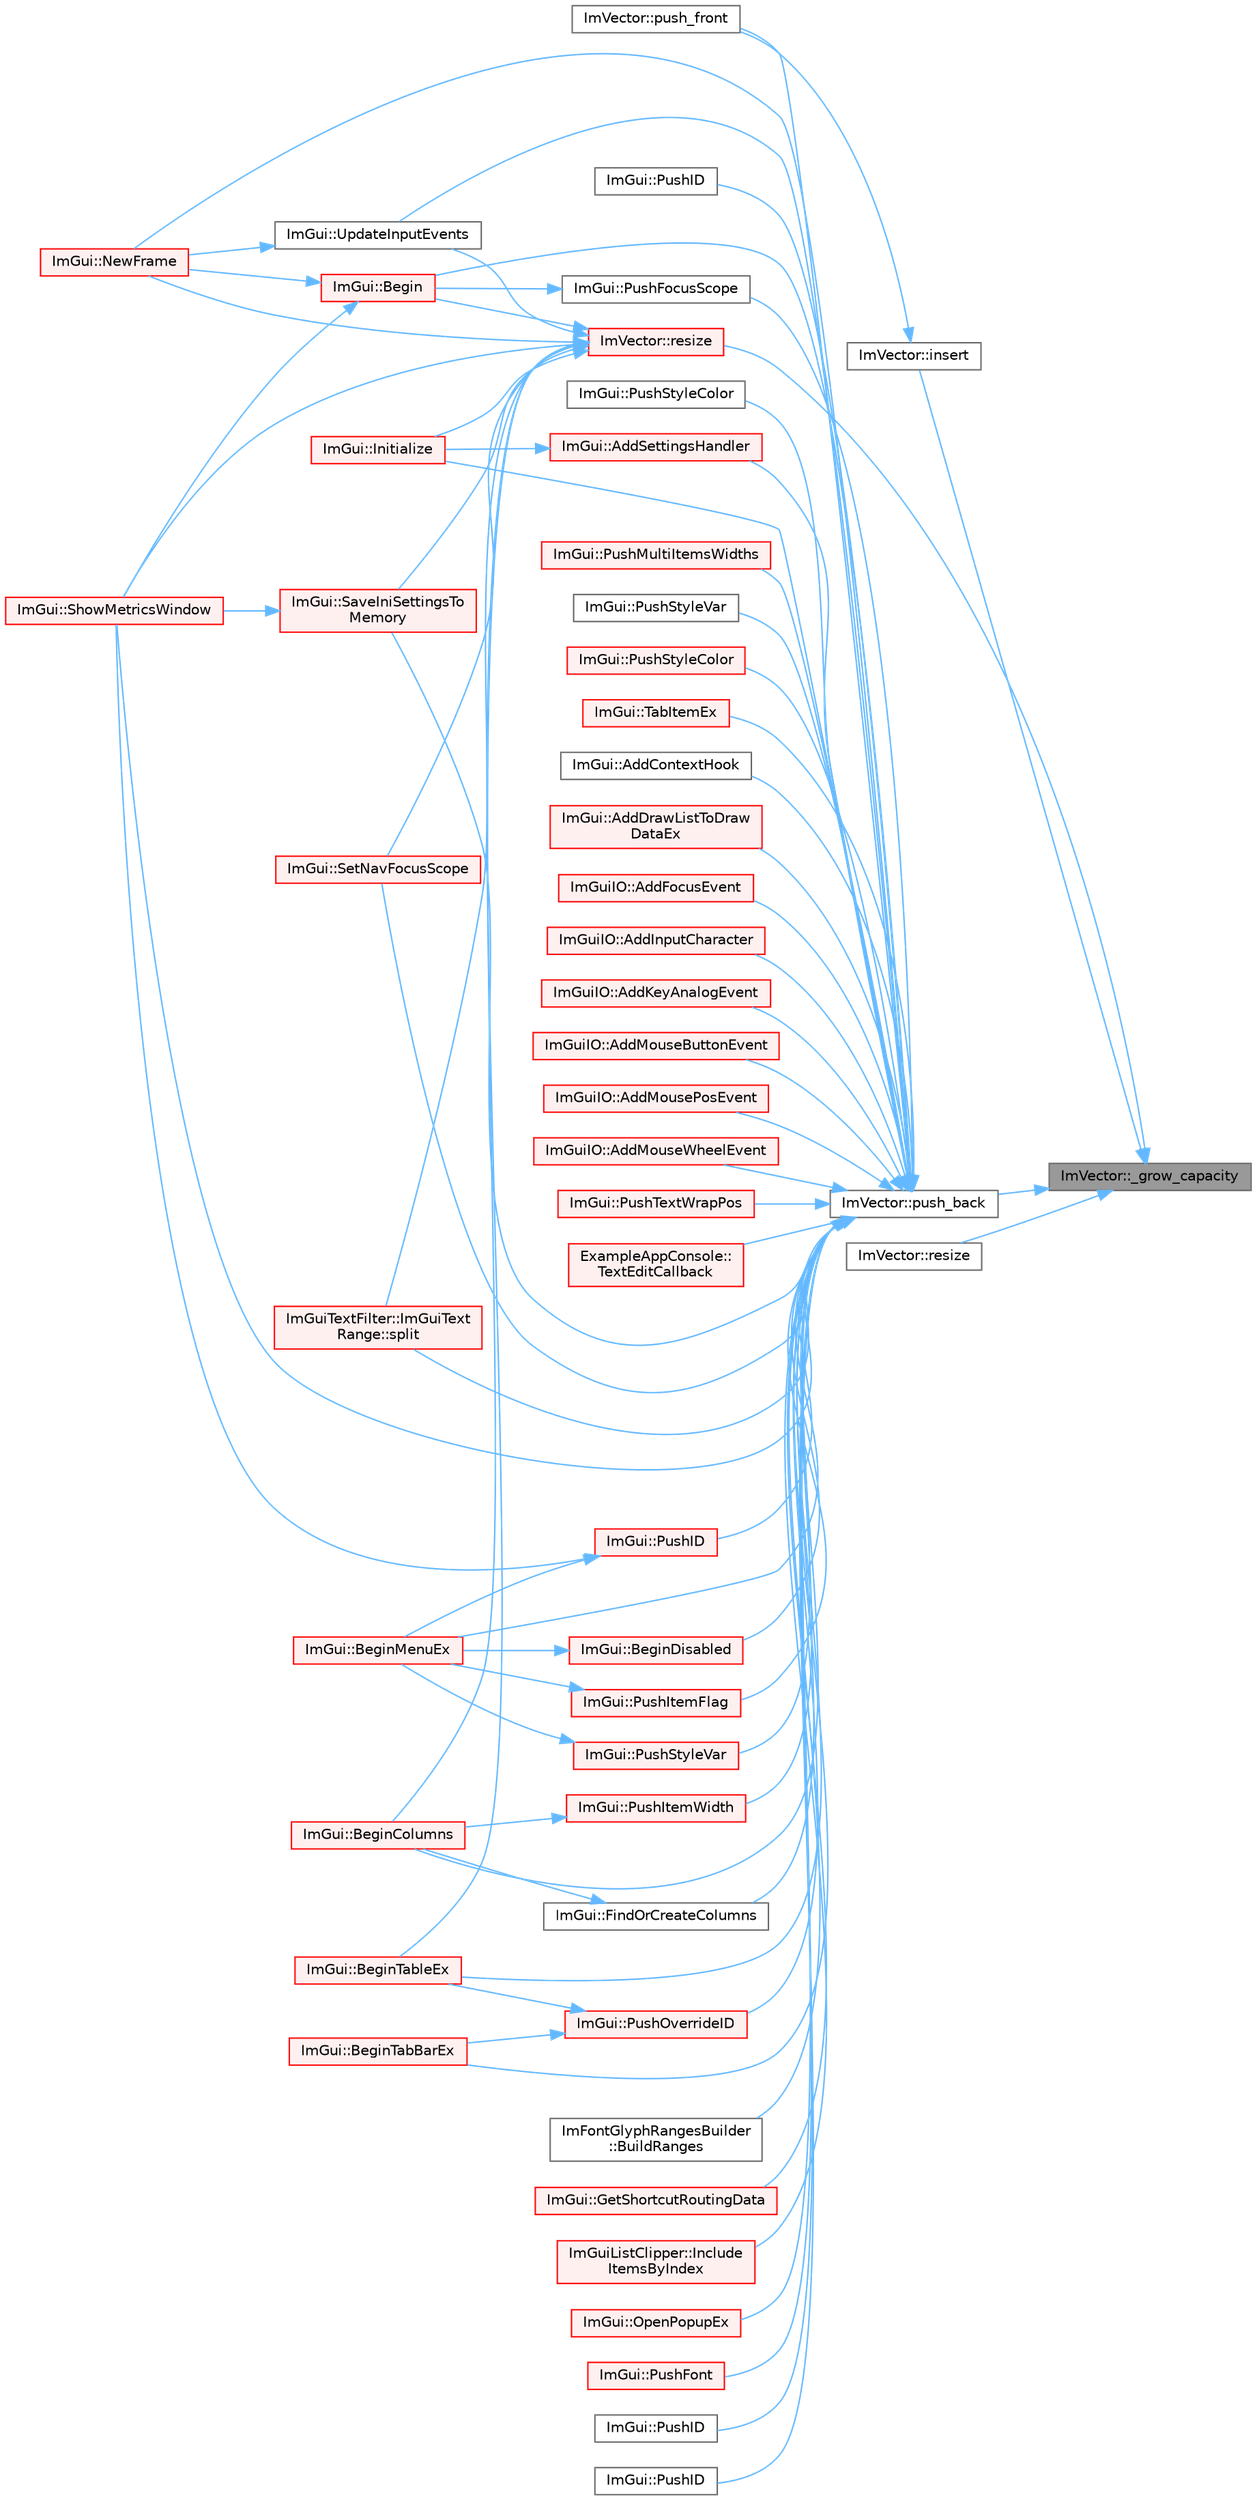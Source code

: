 digraph "ImVector::_grow_capacity"
{
 // LATEX_PDF_SIZE
  bgcolor="transparent";
  edge [fontname=Helvetica,fontsize=10,labelfontname=Helvetica,labelfontsize=10];
  node [fontname=Helvetica,fontsize=10,shape=box,height=0.2,width=0.4];
  rankdir="RL";
  Node1 [id="Node000001",label="ImVector::_grow_capacity",height=0.2,width=0.4,color="gray40", fillcolor="grey60", style="filled", fontcolor="black",tooltip=" "];
  Node1 -> Node2 [id="edge1_Node000001_Node000002",dir="back",color="steelblue1",style="solid",tooltip=" "];
  Node2 [id="Node000002",label="ImVector::insert",height=0.2,width=0.4,color="grey40", fillcolor="white", style="filled",URL="$struct_im_vector.html#a541c8cd4b844f5276f10d160cb500533",tooltip=" "];
  Node2 -> Node3 [id="edge2_Node000002_Node000003",dir="back",color="steelblue1",style="solid",tooltip=" "];
  Node3 [id="Node000003",label="ImVector::push_front",height=0.2,width=0.4,color="grey40", fillcolor="white", style="filled",URL="$struct_im_vector.html#a168658df8e0e1df5698ebe7a69946389",tooltip=" "];
  Node1 -> Node4 [id="edge3_Node000001_Node000004",dir="back",color="steelblue1",style="solid",tooltip=" "];
  Node4 [id="Node000004",label="ImVector::push_back",height=0.2,width=0.4,color="grey40", fillcolor="white", style="filled",URL="$struct_im_vector.html#aab5df48e0711a48bd12f3206e08c4108",tooltip=" "];
  Node4 -> Node5 [id="edge4_Node000004_Node000005",dir="back",color="steelblue1",style="solid",tooltip=" "];
  Node5 [id="Node000005",label="ImGui::AddContextHook",height=0.2,width=0.4,color="grey40", fillcolor="white", style="filled",URL="$namespace_im_gui.html#a1e7bb4d83fee6646718773e5746e53ad",tooltip=" "];
  Node4 -> Node6 [id="edge5_Node000004_Node000006",dir="back",color="steelblue1",style="solid",tooltip=" "];
  Node6 [id="Node000006",label="ImGui::AddDrawListToDraw\lDataEx",height=0.2,width=0.4,color="red", fillcolor="#FFF0F0", style="filled",URL="$namespace_im_gui.html#a0074bb825de97c5602d9d9bb2e4d49d4",tooltip=" "];
  Node4 -> Node10 [id="edge6_Node000004_Node000010",dir="back",color="steelblue1",style="solid",tooltip=" "];
  Node10 [id="Node000010",label="ImGuiIO::AddFocusEvent",height=0.2,width=0.4,color="red", fillcolor="#FFF0F0", style="filled",URL="$struct_im_gui_i_o.html#a051243815ff6305cdcd3db8f84c2dfef",tooltip=" "];
  Node4 -> Node13 [id="edge7_Node000004_Node000013",dir="back",color="steelblue1",style="solid",tooltip=" "];
  Node13 [id="Node000013",label="ImGuiIO::AddInputCharacter",height=0.2,width=0.4,color="red", fillcolor="#FFF0F0", style="filled",URL="$struct_im_gui_i_o.html#a0ded7ab1043ea14b65e1d81819878ccc",tooltip=" "];
  Node4 -> Node17 [id="edge8_Node000004_Node000017",dir="back",color="steelblue1",style="solid",tooltip=" "];
  Node17 [id="Node000017",label="ImGuiIO::AddKeyAnalogEvent",height=0.2,width=0.4,color="red", fillcolor="#FFF0F0", style="filled",URL="$struct_im_gui_i_o.html#ac88dcffd1c6785d00eedd5616315e48c",tooltip=" "];
  Node4 -> Node20 [id="edge9_Node000004_Node000020",dir="back",color="steelblue1",style="solid",tooltip=" "];
  Node20 [id="Node000020",label="ImGuiIO::AddMouseButtonEvent",height=0.2,width=0.4,color="red", fillcolor="#FFF0F0", style="filled",URL="$struct_im_gui_i_o.html#a9fa5df74047424bb03d7cb29c6fb6ea1",tooltip=" "];
  Node4 -> Node22 [id="edge10_Node000004_Node000022",dir="back",color="steelblue1",style="solid",tooltip=" "];
  Node22 [id="Node000022",label="ImGuiIO::AddMousePosEvent",height=0.2,width=0.4,color="red", fillcolor="#FFF0F0", style="filled",URL="$struct_im_gui_i_o.html#ab6423058bbb3503c3cf66e0e45ee606d",tooltip=" "];
  Node4 -> Node25 [id="edge11_Node000004_Node000025",dir="back",color="steelblue1",style="solid",tooltip=" "];
  Node25 [id="Node000025",label="ImGuiIO::AddMouseWheelEvent",height=0.2,width=0.4,color="red", fillcolor="#FFF0F0", style="filled",URL="$struct_im_gui_i_o.html#a3c5ad00141194e3a01c9efbcb53cd5a1",tooltip=" "];
  Node4 -> Node27 [id="edge12_Node000004_Node000027",dir="back",color="steelblue1",style="solid",tooltip=" "];
  Node27 [id="Node000027",label="ImGui::AddSettingsHandler",height=0.2,width=0.4,color="red", fillcolor="#FFF0F0", style="filled",URL="$namespace_im_gui.html#ade13c9d3114fb2fae235a29a6388495d",tooltip=" "];
  Node27 -> Node28 [id="edge13_Node000027_Node000028",dir="back",color="steelblue1",style="solid",tooltip=" "];
  Node28 [id="Node000028",label="ImGui::Initialize",height=0.2,width=0.4,color="red", fillcolor="#FFF0F0", style="filled",URL="$namespace_im_gui.html#a1a611da38fae18a3d1dafcb3228259da",tooltip=" "];
  Node4 -> Node32 [id="edge14_Node000004_Node000032",dir="back",color="steelblue1",style="solid",tooltip=" "];
  Node32 [id="Node000032",label="ImGui::Begin",height=0.2,width=0.4,color="red", fillcolor="#FFF0F0", style="filled",URL="$namespace_im_gui.html#a581e58db0bc930bafa4a5d23093a2b99",tooltip=" "];
  Node32 -> Node162 [id="edge15_Node000032_Node000162",dir="back",color="steelblue1",style="solid",tooltip=" "];
  Node162 [id="Node000162",label="ImGui::NewFrame",height=0.2,width=0.4,color="red", fillcolor="#FFF0F0", style="filled",URL="$namespace_im_gui.html#ab3f1fc018f903b7ad79fd10663375774",tooltip=" "];
  Node32 -> Node38 [id="edge16_Node000032_Node000038",dir="back",color="steelblue1",style="solid",tooltip=" "];
  Node38 [id="Node000038",label="ImGui::ShowMetricsWindow",height=0.2,width=0.4,color="red", fillcolor="#FFF0F0", style="filled",URL="$namespace_im_gui.html#afe7a28c6eb52fff3cc27d5a698fea4ff",tooltip=" "];
  Node4 -> Node163 [id="edge17_Node000004_Node000163",dir="back",color="steelblue1",style="solid",tooltip=" "];
  Node163 [id="Node000163",label="ImGui::BeginColumns",height=0.2,width=0.4,color="red", fillcolor="#FFF0F0", style="filled",URL="$namespace_im_gui.html#a303fae66ef07f4f86ab242cf81021060",tooltip=" "];
  Node4 -> Node179 [id="edge18_Node000004_Node000179",dir="back",color="steelblue1",style="solid",tooltip=" "];
  Node179 [id="Node000179",label="ImGui::BeginDisabled",height=0.2,width=0.4,color="red", fillcolor="#FFF0F0", style="filled",URL="$namespace_im_gui.html#ae90e9a26f01d0d45f6bf7ca720d170d1",tooltip=" "];
  Node179 -> Node110 [id="edge19_Node000179_Node000110",dir="back",color="steelblue1",style="solid",tooltip=" "];
  Node110 [id="Node000110",label="ImGui::BeginMenuEx",height=0.2,width=0.4,color="red", fillcolor="#FFF0F0", style="filled",URL="$namespace_im_gui.html#a8dc671f87ed281b6445ce6ae4ab25183",tooltip=" "];
  Node4 -> Node110 [id="edge20_Node000004_Node000110",dir="back",color="steelblue1",style="solid",tooltip=" "];
  Node4 -> Node189 [id="edge21_Node000004_Node000189",dir="back",color="steelblue1",style="solid",tooltip=" "];
  Node189 [id="Node000189",label="ImGui::BeginTabBarEx",height=0.2,width=0.4,color="red", fillcolor="#FFF0F0", style="filled",URL="$namespace_im_gui.html#ae630dd2237aa12e9a306af817d8996c3",tooltip=" "];
  Node4 -> Node46 [id="edge22_Node000004_Node000046",dir="back",color="steelblue1",style="solid",tooltip=" "];
  Node46 [id="Node000046",label="ImGui::BeginTableEx",height=0.2,width=0.4,color="red", fillcolor="#FFF0F0", style="filled",URL="$namespace_im_gui.html#a28046a30716afeb7738a82a5b19044ca",tooltip=" "];
  Node4 -> Node191 [id="edge23_Node000004_Node000191",dir="back",color="steelblue1",style="solid",tooltip=" "];
  Node191 [id="Node000191",label="ImFontGlyphRangesBuilder\l::BuildRanges",height=0.2,width=0.4,color="grey40", fillcolor="white", style="filled",URL="$struct_im_font_glyph_ranges_builder.html#abc11a683e1b345299c42abd8b6c422a5",tooltip=" "];
  Node4 -> Node192 [id="edge24_Node000004_Node000192",dir="back",color="steelblue1",style="solid",tooltip=" "];
  Node192 [id="Node000192",label="ImGui::FindOrCreateColumns",height=0.2,width=0.4,color="grey40", fillcolor="white", style="filled",URL="$namespace_im_gui.html#af04eb535c152ed14c87940b5d0661c7b",tooltip=" "];
  Node192 -> Node163 [id="edge25_Node000192_Node000163",dir="back",color="steelblue1",style="solid",tooltip=" "];
  Node4 -> Node193 [id="edge26_Node000004_Node000193",dir="back",color="steelblue1",style="solid",tooltip=" "];
  Node193 [id="Node000193",label="ImGui::GetShortcutRoutingData",height=0.2,width=0.4,color="red", fillcolor="#FFF0F0", style="filled",URL="$namespace_im_gui.html#a44a24428cdecdfd7825d37e616e5af45",tooltip=" "];
  Node4 -> Node197 [id="edge27_Node000004_Node000197",dir="back",color="steelblue1",style="solid",tooltip=" "];
  Node197 [id="Node000197",label="ImGuiListClipper::Include\lItemsByIndex",height=0.2,width=0.4,color="red", fillcolor="#FFF0F0", style="filled",URL="$struct_im_gui_list_clipper.html#a7bf69e01d7de8ecf459ba6c697dc932b",tooltip=" "];
  Node4 -> Node28 [id="edge28_Node000004_Node000028",dir="back",color="steelblue1",style="solid",tooltip=" "];
  Node4 -> Node162 [id="edge29_Node000004_Node000162",dir="back",color="steelblue1",style="solid",tooltip=" "];
  Node4 -> Node201 [id="edge30_Node000004_Node000201",dir="back",color="steelblue1",style="solid",tooltip=" "];
  Node201 [id="Node000201",label="ImGui::OpenPopupEx",height=0.2,width=0.4,color="red", fillcolor="#FFF0F0", style="filled",URL="$namespace_im_gui.html#ac1570338b44e1f1311055db7ae41c47b",tooltip=" "];
  Node4 -> Node3 [id="edge31_Node000004_Node000003",dir="back",color="steelblue1",style="solid",tooltip=" "];
  Node4 -> Node206 [id="edge32_Node000004_Node000206",dir="back",color="steelblue1",style="solid",tooltip=" "];
  Node206 [id="Node000206",label="ImGui::PushFocusScope",height=0.2,width=0.4,color="grey40", fillcolor="white", style="filled",URL="$namespace_im_gui.html#ad10256d914b625cea7494b26c77b84ec",tooltip=" "];
  Node206 -> Node32 [id="edge33_Node000206_Node000032",dir="back",color="steelblue1",style="solid",tooltip=" "];
  Node4 -> Node207 [id="edge34_Node000004_Node000207",dir="back",color="steelblue1",style="solid",tooltip=" "];
  Node207 [id="Node000207",label="ImGui::PushFont",height=0.2,width=0.4,color="red", fillcolor="#FFF0F0", style="filled",URL="$namespace_im_gui.html#ac5a59f4f8226fd35786d8973c85b85a9",tooltip=" "];
  Node4 -> Node208 [id="edge35_Node000004_Node000208",dir="back",color="steelblue1",style="solid",tooltip=" "];
  Node208 [id="Node000208",label="ImGui::PushID",height=0.2,width=0.4,color="red", fillcolor="#FFF0F0", style="filled",URL="$namespace_im_gui.html#a27a8533605dc5b8cabf161bf7715bbde",tooltip=" "];
  Node208 -> Node110 [id="edge36_Node000208_Node000110",dir="back",color="steelblue1",style="solid",tooltip=" "];
  Node208 -> Node38 [id="edge37_Node000208_Node000038",dir="back",color="steelblue1",style="solid",tooltip=" "];
  Node4 -> Node215 [id="edge38_Node000004_Node000215",dir="back",color="steelblue1",style="solid",tooltip=" "];
  Node215 [id="Node000215",label="ImGui::PushID",height=0.2,width=0.4,color="grey40", fillcolor="white", style="filled",URL="$namespace_im_gui.html#af5e55788830807a7c53d5dd7865b692a",tooltip=" "];
  Node4 -> Node216 [id="edge39_Node000004_Node000216",dir="back",color="steelblue1",style="solid",tooltip=" "];
  Node216 [id="Node000216",label="ImGui::PushID",height=0.2,width=0.4,color="grey40", fillcolor="white", style="filled",URL="$namespace_im_gui.html#af9cf42fdf2fbc5eeec7521de14996bfb",tooltip=" "];
  Node4 -> Node217 [id="edge40_Node000004_Node000217",dir="back",color="steelblue1",style="solid",tooltip=" "];
  Node217 [id="Node000217",label="ImGui::PushID",height=0.2,width=0.4,color="grey40", fillcolor="white", style="filled",URL="$namespace_im_gui.html#a6a11664be2a0b9a0e7054bb339e009ac",tooltip=" "];
  Node4 -> Node218 [id="edge41_Node000004_Node000218",dir="back",color="steelblue1",style="solid",tooltip=" "];
  Node218 [id="Node000218",label="ImGui::PushItemFlag",height=0.2,width=0.4,color="red", fillcolor="#FFF0F0", style="filled",URL="$namespace_im_gui.html#ac7301f6378333f6d17f47823eed9e00a",tooltip=" "];
  Node218 -> Node110 [id="edge42_Node000218_Node000110",dir="back",color="steelblue1",style="solid",tooltip=" "];
  Node4 -> Node221 [id="edge43_Node000004_Node000221",dir="back",color="steelblue1",style="solid",tooltip=" "];
  Node221 [id="Node000221",label="ImGui::PushItemWidth",height=0.2,width=0.4,color="red", fillcolor="#FFF0F0", style="filled",URL="$namespace_im_gui.html#a4ad13bf38f0521a339133248ef3e3036",tooltip=" "];
  Node221 -> Node163 [id="edge44_Node000221_Node000163",dir="back",color="steelblue1",style="solid",tooltip=" "];
  Node4 -> Node222 [id="edge45_Node000004_Node000222",dir="back",color="steelblue1",style="solid",tooltip=" "];
  Node222 [id="Node000222",label="ImGui::PushMultiItemsWidths",height=0.2,width=0.4,color="red", fillcolor="#FFF0F0", style="filled",URL="$namespace_im_gui.html#a6ec35a6af1a0bbe454d79c2c63b030cc",tooltip=" "];
  Node4 -> Node223 [id="edge46_Node000004_Node000223",dir="back",color="steelblue1",style="solid",tooltip=" "];
  Node223 [id="Node000223",label="ImGui::PushOverrideID",height=0.2,width=0.4,color="red", fillcolor="#FFF0F0", style="filled",URL="$namespace_im_gui.html#acff64eb876d279cfe1cc6129ccd19930",tooltip=" "];
  Node223 -> Node189 [id="edge47_Node000223_Node000189",dir="back",color="steelblue1",style="solid",tooltip=" "];
  Node223 -> Node46 [id="edge48_Node000223_Node000046",dir="back",color="steelblue1",style="solid",tooltip=" "];
  Node4 -> Node241 [id="edge49_Node000004_Node000241",dir="back",color="steelblue1",style="solid",tooltip=" "];
  Node241 [id="Node000241",label="ImGui::PushStyleColor",height=0.2,width=0.4,color="grey40", fillcolor="white", style="filled",URL="$namespace_im_gui.html#a5bd052ebf55015312a53739974950e7b",tooltip=" "];
  Node4 -> Node242 [id="edge50_Node000004_Node000242",dir="back",color="steelblue1",style="solid",tooltip=" "];
  Node242 [id="Node000242",label="ImGui::PushStyleColor",height=0.2,width=0.4,color="red", fillcolor="#FFF0F0", style="filled",URL="$namespace_im_gui.html#a77ee84afb636e05eb4b2d6eeddcc2aa8",tooltip=" "];
  Node4 -> Node247 [id="edge51_Node000004_Node000247",dir="back",color="steelblue1",style="solid",tooltip=" "];
  Node247 [id="Node000247",label="ImGui::PushStyleVar",height=0.2,width=0.4,color="grey40", fillcolor="white", style="filled",URL="$namespace_im_gui.html#ae404b6978e9aedec5c16627d8c45f923",tooltip=" "];
  Node4 -> Node248 [id="edge52_Node000004_Node000248",dir="back",color="steelblue1",style="solid",tooltip=" "];
  Node248 [id="Node000248",label="ImGui::PushStyleVar",height=0.2,width=0.4,color="red", fillcolor="#FFF0F0", style="filled",URL="$namespace_im_gui.html#aab3f43009094462cf2a5eb554785949b",tooltip=" "];
  Node248 -> Node110 [id="edge53_Node000248_Node000110",dir="back",color="steelblue1",style="solid",tooltip=" "];
  Node4 -> Node249 [id="edge54_Node000004_Node000249",dir="back",color="steelblue1",style="solid",tooltip=" "];
  Node249 [id="Node000249",label="ImGui::PushTextWrapPos",height=0.2,width=0.4,color="red", fillcolor="#FFF0F0", style="filled",URL="$namespace_im_gui.html#a72ba065ae9819aaed3af68c113d2758b",tooltip=" "];
  Node4 -> Node252 [id="edge55_Node000004_Node000252",dir="back",color="steelblue1",style="solid",tooltip=" "];
  Node252 [id="Node000252",label="ImGui::SaveIniSettingsTo\lMemory",height=0.2,width=0.4,color="red", fillcolor="#FFF0F0", style="filled",URL="$namespace_im_gui.html#a27043a530e0e842e01c279dd4207f9eb",tooltip=" "];
  Node252 -> Node38 [id="edge56_Node000252_Node000038",dir="back",color="steelblue1",style="solid",tooltip=" "];
  Node4 -> Node257 [id="edge57_Node000004_Node000257",dir="back",color="steelblue1",style="solid",tooltip=" "];
  Node257 [id="Node000257",label="ImGui::SetNavFocusScope",height=0.2,width=0.4,color="red", fillcolor="#FFF0F0", style="filled",URL="$namespace_im_gui.html#ada2736a9b034b93ba877f46577bc5e8b",tooltip=" "];
  Node4 -> Node38 [id="edge58_Node000004_Node000038",dir="back",color="steelblue1",style="solid",tooltip=" "];
  Node4 -> Node279 [id="edge59_Node000004_Node000279",dir="back",color="steelblue1",style="solid",tooltip=" "];
  Node279 [id="Node000279",label="ImGuiTextFilter::ImGuiText\lRange::split",height=0.2,width=0.4,color="red", fillcolor="#FFF0F0", style="filled",URL="$struct_im_gui_text_filter_1_1_im_gui_text_range.html#ace58f9b4795033f695344a0e660ee2af",tooltip=" "];
  Node4 -> Node145 [id="edge60_Node000004_Node000145",dir="back",color="steelblue1",style="solid",tooltip=" "];
  Node145 [id="Node000145",label="ImGui::TabItemEx",height=0.2,width=0.4,color="red", fillcolor="#FFF0F0", style="filled",URL="$namespace_im_gui.html#a4e0986fc689e7855cd9a9099dc87dac5",tooltip=" "];
  Node4 -> Node283 [id="edge61_Node000004_Node000283",dir="back",color="steelblue1",style="solid",tooltip=" "];
  Node283 [id="Node000283",label="ExampleAppConsole::\lTextEditCallback",height=0.2,width=0.4,color="red", fillcolor="#FFF0F0", style="filled",URL="$struct_example_app_console.html#a0bc85c5dd2bef56ae1a64697be00ec87",tooltip=" "];
  Node4 -> Node285 [id="edge62_Node000004_Node000285",dir="back",color="steelblue1",style="solid",tooltip=" "];
  Node285 [id="Node000285",label="ImGui::UpdateInputEvents",height=0.2,width=0.4,color="grey40", fillcolor="white", style="filled",URL="$namespace_im_gui.html#aafed9b47752723162308368c01eeffad",tooltip=" "];
  Node285 -> Node162 [id="edge63_Node000285_Node000162",dir="back",color="steelblue1",style="solid",tooltip=" "];
  Node1 -> Node286 [id="edge64_Node000001_Node000286",dir="back",color="steelblue1",style="solid",tooltip=" "];
  Node286 [id="Node000286",label="ImVector::resize",height=0.2,width=0.4,color="red", fillcolor="#FFF0F0", style="filled",URL="$struct_im_vector.html#ac371dd62e56ae486b1a5038cf07eee56",tooltip=" "];
  Node286 -> Node32 [id="edge65_Node000286_Node000032",dir="back",color="steelblue1",style="solid",tooltip=" "];
  Node286 -> Node163 [id="edge66_Node000286_Node000163",dir="back",color="steelblue1",style="solid",tooltip=" "];
  Node286 -> Node46 [id="edge67_Node000286_Node000046",dir="back",color="steelblue1",style="solid",tooltip=" "];
  Node286 -> Node28 [id="edge68_Node000286_Node000028",dir="back",color="steelblue1",style="solid",tooltip=" "];
  Node286 -> Node162 [id="edge69_Node000286_Node000162",dir="back",color="steelblue1",style="solid",tooltip=" "];
  Node286 -> Node252 [id="edge70_Node000286_Node000252",dir="back",color="steelblue1",style="solid",tooltip=" "];
  Node286 -> Node257 [id="edge71_Node000286_Node000257",dir="back",color="steelblue1",style="solid",tooltip=" "];
  Node286 -> Node38 [id="edge72_Node000286_Node000038",dir="back",color="steelblue1",style="solid",tooltip=" "];
  Node286 -> Node279 [id="edge73_Node000286_Node000279",dir="back",color="steelblue1",style="solid",tooltip=" "];
  Node286 -> Node285 [id="edge74_Node000286_Node000285",dir="back",color="steelblue1",style="solid",tooltip=" "];
  Node1 -> Node335 [id="edge75_Node000001_Node000335",dir="back",color="steelblue1",style="solid",tooltip=" "];
  Node335 [id="Node000335",label="ImVector::resize",height=0.2,width=0.4,color="grey40", fillcolor="white", style="filled",URL="$struct_im_vector.html#abe7f21776ecfb7d0214963fd8c0689f0",tooltip=" "];
}
